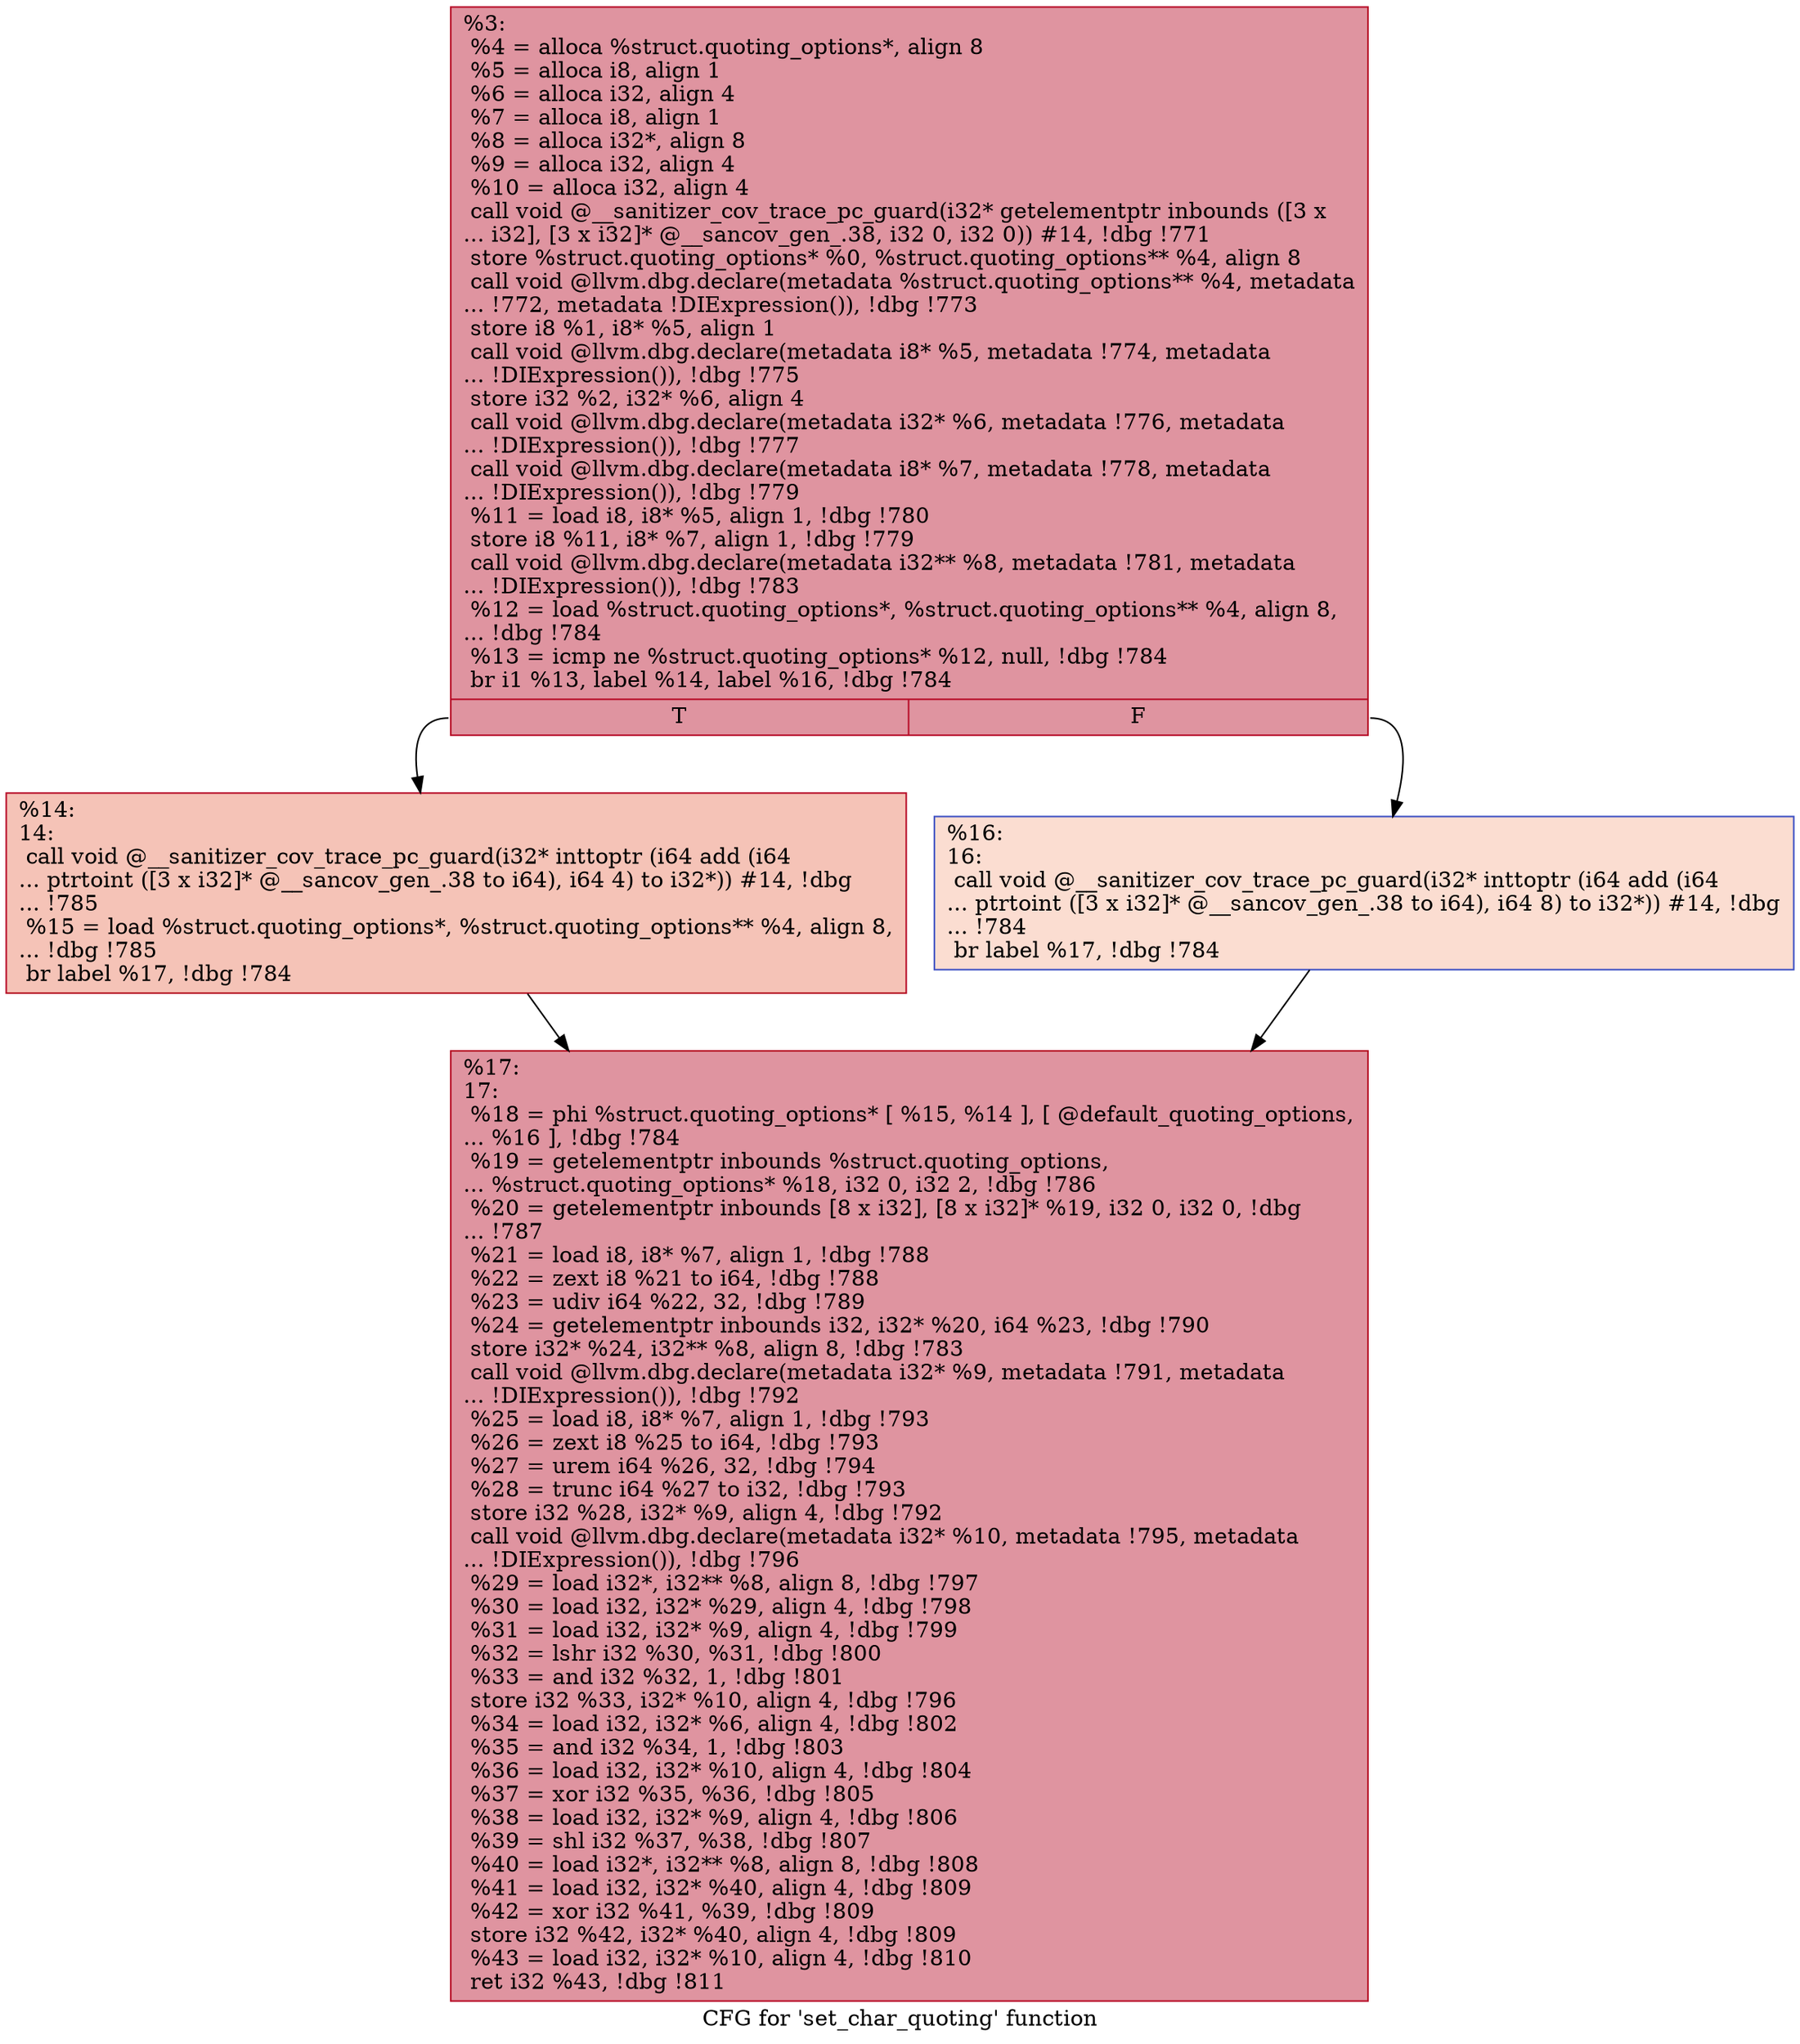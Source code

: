digraph "CFG for 'set_char_quoting' function" {
	label="CFG for 'set_char_quoting' function";

	Node0x555555847ab0 [shape=record,color="#b70d28ff", style=filled, fillcolor="#b70d2870",label="{%3:\l  %4 = alloca %struct.quoting_options*, align 8\l  %5 = alloca i8, align 1\l  %6 = alloca i32, align 4\l  %7 = alloca i8, align 1\l  %8 = alloca i32*, align 8\l  %9 = alloca i32, align 4\l  %10 = alloca i32, align 4\l  call void @__sanitizer_cov_trace_pc_guard(i32* getelementptr inbounds ([3 x\l... i32], [3 x i32]* @__sancov_gen_.38, i32 0, i32 0)) #14, !dbg !771\l  store %struct.quoting_options* %0, %struct.quoting_options** %4, align 8\l  call void @llvm.dbg.declare(metadata %struct.quoting_options** %4, metadata\l... !772, metadata !DIExpression()), !dbg !773\l  store i8 %1, i8* %5, align 1\l  call void @llvm.dbg.declare(metadata i8* %5, metadata !774, metadata\l... !DIExpression()), !dbg !775\l  store i32 %2, i32* %6, align 4\l  call void @llvm.dbg.declare(metadata i32* %6, metadata !776, metadata\l... !DIExpression()), !dbg !777\l  call void @llvm.dbg.declare(metadata i8* %7, metadata !778, metadata\l... !DIExpression()), !dbg !779\l  %11 = load i8, i8* %5, align 1, !dbg !780\l  store i8 %11, i8* %7, align 1, !dbg !779\l  call void @llvm.dbg.declare(metadata i32** %8, metadata !781, metadata\l... !DIExpression()), !dbg !783\l  %12 = load %struct.quoting_options*, %struct.quoting_options** %4, align 8,\l... !dbg !784\l  %13 = icmp ne %struct.quoting_options* %12, null, !dbg !784\l  br i1 %13, label %14, label %16, !dbg !784\l|{<s0>T|<s1>F}}"];
	Node0x555555847ab0:s0 -> Node0x555555847b80;
	Node0x555555847ab0:s1 -> Node0x555555847bd0;
	Node0x555555847b80 [shape=record,color="#b70d28ff", style=filled, fillcolor="#e8765c70",label="{%14:\l14:                                               \l  call void @__sanitizer_cov_trace_pc_guard(i32* inttoptr (i64 add (i64\l... ptrtoint ([3 x i32]* @__sancov_gen_.38 to i64), i64 4) to i32*)) #14, !dbg\l... !785\l  %15 = load %struct.quoting_options*, %struct.quoting_options** %4, align 8,\l... !dbg !785\l  br label %17, !dbg !784\l}"];
	Node0x555555847b80 -> Node0x555555847c20;
	Node0x555555847bd0 [shape=record,color="#3d50c3ff", style=filled, fillcolor="#f7b39670",label="{%16:\l16:                                               \l  call void @__sanitizer_cov_trace_pc_guard(i32* inttoptr (i64 add (i64\l... ptrtoint ([3 x i32]* @__sancov_gen_.38 to i64), i64 8) to i32*)) #14, !dbg\l... !784\l  br label %17, !dbg !784\l}"];
	Node0x555555847bd0 -> Node0x555555847c20;
	Node0x555555847c20 [shape=record,color="#b70d28ff", style=filled, fillcolor="#b70d2870",label="{%17:\l17:                                               \l  %18 = phi %struct.quoting_options* [ %15, %14 ], [ @default_quoting_options,\l... %16 ], !dbg !784\l  %19 = getelementptr inbounds %struct.quoting_options,\l... %struct.quoting_options* %18, i32 0, i32 2, !dbg !786\l  %20 = getelementptr inbounds [8 x i32], [8 x i32]* %19, i32 0, i32 0, !dbg\l... !787\l  %21 = load i8, i8* %7, align 1, !dbg !788\l  %22 = zext i8 %21 to i64, !dbg !788\l  %23 = udiv i64 %22, 32, !dbg !789\l  %24 = getelementptr inbounds i32, i32* %20, i64 %23, !dbg !790\l  store i32* %24, i32** %8, align 8, !dbg !783\l  call void @llvm.dbg.declare(metadata i32* %9, metadata !791, metadata\l... !DIExpression()), !dbg !792\l  %25 = load i8, i8* %7, align 1, !dbg !793\l  %26 = zext i8 %25 to i64, !dbg !793\l  %27 = urem i64 %26, 32, !dbg !794\l  %28 = trunc i64 %27 to i32, !dbg !793\l  store i32 %28, i32* %9, align 4, !dbg !792\l  call void @llvm.dbg.declare(metadata i32* %10, metadata !795, metadata\l... !DIExpression()), !dbg !796\l  %29 = load i32*, i32** %8, align 8, !dbg !797\l  %30 = load i32, i32* %29, align 4, !dbg !798\l  %31 = load i32, i32* %9, align 4, !dbg !799\l  %32 = lshr i32 %30, %31, !dbg !800\l  %33 = and i32 %32, 1, !dbg !801\l  store i32 %33, i32* %10, align 4, !dbg !796\l  %34 = load i32, i32* %6, align 4, !dbg !802\l  %35 = and i32 %34, 1, !dbg !803\l  %36 = load i32, i32* %10, align 4, !dbg !804\l  %37 = xor i32 %35, %36, !dbg !805\l  %38 = load i32, i32* %9, align 4, !dbg !806\l  %39 = shl i32 %37, %38, !dbg !807\l  %40 = load i32*, i32** %8, align 8, !dbg !808\l  %41 = load i32, i32* %40, align 4, !dbg !809\l  %42 = xor i32 %41, %39, !dbg !809\l  store i32 %42, i32* %40, align 4, !dbg !809\l  %43 = load i32, i32* %10, align 4, !dbg !810\l  ret i32 %43, !dbg !811\l}"];
}
